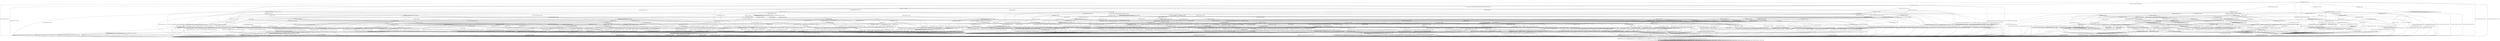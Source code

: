 digraph g {

	s0 [shape="circle" label="s0"];
	s1 [shape="circle" label="s1"];
	s2 [shape="circle" label="s2"];
	s3 [shape="circle" label="s3"];
	s4 [shape="circle" label="s4"];
	s5 [shape="circle" label="s5"];
	s6 [shape="circle" label="s6"];
	s7 [shape="circle" label="s7"];
	s8 [shape="circle" label="s8"];
	s9 [shape="circle" label="s9"];
	s10 [shape="circle" label="s10"];
	s11 [shape="circle" label="s11"];
	s12 [shape="circle" label="s12"];
	s13 [shape="circle" label="s13"];
	s14 [shape="circle" label="s14"];
	s15 [shape="circle" label="s15"];
	s16 [shape="circle" label="s16"];
	s17 [shape="circle" label="s17"];
	s18 [shape="circle" label="s18"];
	s19 [shape="circle" label="s19"];
	s20 [shape="circle" label="s20"];
	s21 [shape="circle" label="s21"];
	s22 [shape="circle" label="s22"];
	s23 [shape="circle" label="s23"];
	s24 [shape="circle" label="s24"];
	s25 [shape="circle" label="s25"];
	s26 [shape="circle" label="s26"];
	s27 [shape="circle" label="s27"];
	s28 [shape="circle" label="s28"];
	s29 [shape="circle" label="s29"];
	s30 [shape="circle" label="s30"];
	s31 [shape="circle" label="s31"];
	s32 [shape="circle" label="s32"];
	s33 [shape="circle" label="s33"];
	s34 [shape="circle" label="s34"];
	s35 [shape="circle" label="s35"];
	s36 [shape="circle" label="s36"];
	s37 [shape="circle" label="s37"];
	s38 [shape="circle" label="s38"];
	s39 [shape="circle" label="s39"];
	s40 [shape="circle" label="s40"];
	s41 [shape="circle" label="s41"];
	s42 [shape="circle" label="s42"];
	s43 [shape="circle" label="s43"];
	s44 [shape="circle" label="s44"];
	s45 [shape="circle" label="s45"];
	s46 [shape="circle" label="s46"];
	s47 [shape="circle" label="s47"];
	s48 [shape="circle" label="s48"];
	s49 [shape="circle" label="s49"];
	s50 [shape="circle" label="s50"];
	s51 [shape="circle" label="s51"];
	s52 [shape="circle" label="s52"];
	s53 [shape="circle" label="s53"];
	s54 [shape="circle" label="s54"];
	s55 [shape="circle" label="s55"];
	s56 [shape="circle" label="s56"];
	s57 [shape="circle" label="s57"];
	s58 [shape="circle" label="s58"];
	s59 [shape="circle" label="s59"];
	s60 [shape="circle" label="s60"];
	s61 [shape="circle" label="s61"];
	s62 [shape="circle" label="s62"];
	s63 [shape="circle" label="s63"];
	s64 [shape="circle" label="s64"];
	s65 [shape="circle" label="s65"];
	s66 [shape="circle" label="s66"];
	s67 [shape="circle" label="s67"];
	s68 [shape="circle" label="s68"];
	s69 [shape="circle" label="s69"];
	s70 [shape="circle" label="s70"];
	s71 [shape="circle" label="s71"];
	s72 [shape="circle" label="s72"];
	s73 [shape="circle" label="s73"];
	s74 [shape="circle" label="s74"];
	s75 [shape="circle" label="s75"];
	s76 [shape="circle" label="s76"];
	s77 [shape="circle" label="s77"];
	s78 [shape="circle" label="s78"];
	s79 [shape="circle" label="s79"];
	s80 [shape="circle" label="s80"];
	s81 [shape="circle" label="s81"];
	s82 [shape="circle" label="s82"];
	s83 [shape="circle" label="s83"];
	s84 [shape="circle" label="s84"];
	s85 [shape="circle" label="s85"];
	s86 [shape="circle" label="s86"];
	s87 [shape="circle" label="s87"];
	s88 [shape="circle" label="s88"];
	s89 [shape="circle" label="s89"];
	s90 [shape="circle" label="s90"];
	s91 [shape="circle" label="s91"];
	s92 [shape="circle" label="s92"];
	s93 [shape="circle" label="s93"];
	s94 [shape="circle" label="s94"];
	s0 -> s1 [label="RSA_CLIENT_HELLO / HELLO_VERIFY_REQUEST"];
	s0 -> s12 [label="RSA_CLIENT_KEY_EXCHANGE / TIMEOUT"];
	s0 -> s11 [label="CHANGE_CIPHER_SPEC / TIMEOUT"];
	s0 -> s21 [label="FINISHED / TIMEOUT"];
	s0 -> s0 [label="APPLICATION / TIMEOUT"];
	s0 -> s29 [label="CERTIFICATE / TIMEOUT"];
	s0 -> s42 [label="EMPTY_CERTIFICATE / TIMEOUT"];
	s0 -> s21 [label="CERTIFICATE_VERIFY / TIMEOUT"];
	s0 -> s3 [label="Alert(WARNING,CLOSE_NOTIFY) / TIMEOUT"];
	s0 -> s3 [label="Alert(FATAL,UNEXPECTED_MESSAGE) / TIMEOUT"];
	s1 -> s2 [label="RSA_CLIENT_HELLO / SERVER_HELLO,CERTIFICATE,CERTIFICATE_REQUEST,SERVER_HELLO_DONE"];
	s1 -> s16 [label="RSA_CLIENT_KEY_EXCHANGE / TIMEOUT"];
	s1 -> s11 [label="CHANGE_CIPHER_SPEC / TIMEOUT"];
	s1 -> s8 [label="FINISHED / TIMEOUT"];
	s1 -> s1 [label="APPLICATION / TIMEOUT"];
	s1 -> s18 [label="CERTIFICATE / TIMEOUT"];
	s1 -> s5 [label="EMPTY_CERTIFICATE / TIMEOUT"];
	s1 -> s8 [label="CERTIFICATE_VERIFY / TIMEOUT"];
	s1 -> s3 [label="Alert(WARNING,CLOSE_NOTIFY) / Alert(WARNING,CLOSE_NOTIFY)"];
	s1 -> s3 [label="Alert(FATAL,UNEXPECTED_MESSAGE) / TIMEOUT"];
	s2 -> s3 [label="RSA_CLIENT_HELLO / Alert(FATAL,UNEXPECTED_MESSAGE)"];
	s2 -> s13 [label="RSA_CLIENT_KEY_EXCHANGE / TIMEOUT"];
	s2 -> s11 [label="CHANGE_CIPHER_SPEC / TIMEOUT"];
	s2 -> s8 [label="FINISHED / TIMEOUT"];
	s2 -> s2 [label="APPLICATION / TIMEOUT"];
	s2 -> s26 [label="CERTIFICATE / TIMEOUT"];
	s2 -> s9 [label="EMPTY_CERTIFICATE / TIMEOUT"];
	s2 -> s8 [label="CERTIFICATE_VERIFY / TIMEOUT"];
	s2 -> s3 [label="Alert(WARNING,CLOSE_NOTIFY) / Alert(WARNING,CLOSE_NOTIFY)"];
	s2 -> s3 [label="Alert(FATAL,UNEXPECTED_MESSAGE) / TIMEOUT"];
	s3 -> s4 [label="RSA_CLIENT_HELLO / TIMEOUT"];
	s3 -> s4 [label="RSA_CLIENT_KEY_EXCHANGE / TIMEOUT"];
	s3 -> s4 [label="CHANGE_CIPHER_SPEC / TIMEOUT"];
	s3 -> s4 [label="FINISHED / TIMEOUT"];
	s3 -> s4 [label="APPLICATION / TIMEOUT"];
	s3 -> s4 [label="CERTIFICATE / TIMEOUT"];
	s3 -> s4 [label="EMPTY_CERTIFICATE / TIMEOUT"];
	s3 -> s4 [label="CERTIFICATE_VERIFY / TIMEOUT"];
	s3 -> s4 [label="Alert(WARNING,CLOSE_NOTIFY) / TIMEOUT"];
	s3 -> s4 [label="Alert(FATAL,UNEXPECTED_MESSAGE) / TIMEOUT"];
	s4 -> s4 [label="RSA_CLIENT_HELLO / SOCKET_CLOSED"];
	s4 -> s4 [label="RSA_CLIENT_KEY_EXCHANGE / SOCKET_CLOSED"];
	s4 -> s4 [label="CHANGE_CIPHER_SPEC / SOCKET_CLOSED"];
	s4 -> s4 [label="FINISHED / SOCKET_CLOSED"];
	s4 -> s4 [label="APPLICATION / SOCKET_CLOSED"];
	s4 -> s4 [label="CERTIFICATE / SOCKET_CLOSED"];
	s4 -> s4 [label="EMPTY_CERTIFICATE / SOCKET_CLOSED"];
	s4 -> s4 [label="CERTIFICATE_VERIFY / SOCKET_CLOSED"];
	s4 -> s4 [label="Alert(WARNING,CLOSE_NOTIFY) / SOCKET_CLOSED"];
	s4 -> s4 [label="Alert(FATAL,UNEXPECTED_MESSAGE) / SOCKET_CLOSED"];
	s5 -> s93 [label="RSA_CLIENT_HELLO / TIMEOUT"];
	s5 -> s57 [label="RSA_CLIENT_KEY_EXCHANGE / TIMEOUT"];
	s5 -> s6 [label="CHANGE_CIPHER_SPEC / TIMEOUT"];
	s5 -> s28 [label="FINISHED / TIMEOUT"];
	s5 -> s5 [label="APPLICATION / TIMEOUT"];
	s5 -> s8 [label="CERTIFICATE / TIMEOUT"];
	s5 -> s8 [label="EMPTY_CERTIFICATE / TIMEOUT"];
	s5 -> s7 [label="CERTIFICATE_VERIFY / TIMEOUT"];
	s5 -> s3 [label="Alert(WARNING,CLOSE_NOTIFY) / Alert(WARNING,CLOSE_NOTIFY)"];
	s5 -> s3 [label="Alert(FATAL,UNEXPECTED_MESSAGE) / TIMEOUT"];
	s6 -> s3 [label="RSA_CLIENT_HELLO / Alert(FATAL,UNEXPECTED_MESSAGE)"];
	s6 -> s3 [label="RSA_CLIENT_KEY_EXCHANGE / Alert(FATAL,UNEXPECTED_MESSAGE)"];
	s6 -> s11 [label="CHANGE_CIPHER_SPEC / TIMEOUT"];
	s6 -> s3 [label="FINISHED / Alert(FATAL,UNEXPECTED_MESSAGE)"];
	s6 -> s6 [label="APPLICATION / TIMEOUT"];
	s6 -> s3 [label="CERTIFICATE / Alert(FATAL,UNEXPECTED_MESSAGE)"];
	s6 -> s3 [label="EMPTY_CERTIFICATE / Alert(FATAL,UNEXPECTED_MESSAGE)"];
	s6 -> s3 [label="CERTIFICATE_VERIFY / Alert(FATAL,UNEXPECTED_MESSAGE)"];
	s6 -> s6 [label="Alert(WARNING,CLOSE_NOTIFY) / TIMEOUT"];
	s6 -> s6 [label="Alert(FATAL,UNEXPECTED_MESSAGE) / TIMEOUT"];
	s7 -> s91 [label="RSA_CLIENT_HELLO / TIMEOUT"];
	s7 -> s71 [label="RSA_CLIENT_KEY_EXCHANGE / TIMEOUT"];
	s7 -> s6 [label="CHANGE_CIPHER_SPEC / TIMEOUT"];
	s7 -> s53 [label="FINISHED / TIMEOUT"];
	s7 -> s7 [label="APPLICATION / TIMEOUT"];
	s7 -> s8 [label="CERTIFICATE / TIMEOUT"];
	s7 -> s8 [label="EMPTY_CERTIFICATE / TIMEOUT"];
	s7 -> s8 [label="CERTIFICATE_VERIFY / TIMEOUT"];
	s7 -> s3 [label="Alert(WARNING,CLOSE_NOTIFY) / Alert(WARNING,CLOSE_NOTIFY)"];
	s7 -> s3 [label="Alert(FATAL,UNEXPECTED_MESSAGE) / TIMEOUT"];
	s8 -> s8 [label="RSA_CLIENT_HELLO / TIMEOUT"];
	s8 -> s8 [label="RSA_CLIENT_KEY_EXCHANGE / TIMEOUT"];
	s8 -> s11 [label="CHANGE_CIPHER_SPEC / TIMEOUT"];
	s8 -> s8 [label="FINISHED / TIMEOUT"];
	s8 -> s8 [label="APPLICATION / TIMEOUT"];
	s8 -> s8 [label="CERTIFICATE / TIMEOUT"];
	s8 -> s8 [label="EMPTY_CERTIFICATE / TIMEOUT"];
	s8 -> s8 [label="CERTIFICATE_VERIFY / TIMEOUT"];
	s8 -> s3 [label="Alert(WARNING,CLOSE_NOTIFY) / Alert(WARNING,CLOSE_NOTIFY)"];
	s8 -> s3 [label="Alert(FATAL,UNEXPECTED_MESSAGE) / TIMEOUT"];
	s9 -> s31 [label="RSA_CLIENT_HELLO / TIMEOUT"];
	s9 -> s19 [label="RSA_CLIENT_KEY_EXCHANGE / TIMEOUT"];
	s9 -> s10 [label="CHANGE_CIPHER_SPEC / TIMEOUT"];
	s9 -> s46 [label="FINISHED / TIMEOUT"];
	s9 -> s9 [label="APPLICATION / TIMEOUT"];
	s9 -> s8 [label="CERTIFICATE / TIMEOUT"];
	s9 -> s8 [label="EMPTY_CERTIFICATE / TIMEOUT"];
	s9 -> s9 [label="CERTIFICATE_VERIFY / TIMEOUT"];
	s9 -> s3 [label="Alert(WARNING,CLOSE_NOTIFY) / Alert(WARNING,CLOSE_NOTIFY)"];
	s9 -> s3 [label="Alert(FATAL,UNEXPECTED_MESSAGE) / TIMEOUT"];
	s10 -> s3 [label="RSA_CLIENT_HELLO / Alert(FATAL,BAD_CERTIFICATE)"];
	s10 -> s3 [label="RSA_CLIENT_KEY_EXCHANGE / Alert(FATAL,BAD_CERTIFICATE)"];
	s10 -> s11 [label="CHANGE_CIPHER_SPEC / TIMEOUT"];
	s10 -> s3 [label="FINISHED / Alert(FATAL,BAD_CERTIFICATE)"];
	s10 -> s10 [label="APPLICATION / TIMEOUT"];
	s10 -> s3 [label="CERTIFICATE / Alert(FATAL,BAD_CERTIFICATE)"];
	s10 -> s3 [label="EMPTY_CERTIFICATE / Alert(FATAL,BAD_CERTIFICATE)"];
	s10 -> s3 [label="CERTIFICATE_VERIFY / Alert(FATAL,BAD_CERTIFICATE)"];
	s10 -> s10 [label="Alert(WARNING,CLOSE_NOTIFY) / TIMEOUT"];
	s10 -> s10 [label="Alert(FATAL,UNEXPECTED_MESSAGE) / TIMEOUT"];
	s11 -> s11 [label="RSA_CLIENT_HELLO / TIMEOUT"];
	s11 -> s11 [label="RSA_CLIENT_KEY_EXCHANGE / TIMEOUT"];
	s11 -> s11 [label="CHANGE_CIPHER_SPEC / TIMEOUT"];
	s11 -> s11 [label="FINISHED / TIMEOUT"];
	s11 -> s11 [label="APPLICATION / TIMEOUT"];
	s11 -> s11 [label="CERTIFICATE / TIMEOUT"];
	s11 -> s11 [label="EMPTY_CERTIFICATE / TIMEOUT"];
	s11 -> s11 [label="CERTIFICATE_VERIFY / TIMEOUT"];
	s11 -> s11 [label="Alert(WARNING,CLOSE_NOTIFY) / TIMEOUT"];
	s11 -> s11 [label="Alert(FATAL,UNEXPECTED_MESSAGE) / TIMEOUT"];
	s12 -> s85 [label="RSA_CLIENT_HELLO / TIMEOUT"];
	s12 -> s21 [label="RSA_CLIENT_KEY_EXCHANGE / TIMEOUT"];
	s12 -> s20 [label="CHANGE_CIPHER_SPEC / TIMEOUT"];
	s12 -> s22 [label="FINISHED / TIMEOUT"];
	s12 -> s12 [label="APPLICATION / TIMEOUT"];
	s12 -> s56 [label="CERTIFICATE / TIMEOUT"];
	s12 -> s56 [label="EMPTY_CERTIFICATE / TIMEOUT"];
	s12 -> s55 [label="CERTIFICATE_VERIFY / TIMEOUT"];
	s12 -> s3 [label="Alert(WARNING,CLOSE_NOTIFY) / TIMEOUT"];
	s12 -> s3 [label="Alert(FATAL,UNEXPECTED_MESSAGE) / TIMEOUT"];
	s13 -> s38 [label="RSA_CLIENT_HELLO / TIMEOUT"];
	s13 -> s8 [label="RSA_CLIENT_KEY_EXCHANGE / TIMEOUT"];
	s13 -> s23 [label="CHANGE_CIPHER_SPEC / TIMEOUT"];
	s13 -> s33 [label="FINISHED / TIMEOUT"];
	s13 -> s13 [label="APPLICATION / TIMEOUT"];
	s13 -> s77 [label="CERTIFICATE / TIMEOUT"];
	s13 -> s19 [label="EMPTY_CERTIFICATE / TIMEOUT"];
	s13 -> s14 [label="CERTIFICATE_VERIFY / TIMEOUT"];
	s13 -> s3 [label="Alert(WARNING,CLOSE_NOTIFY) / Alert(WARNING,CLOSE_NOTIFY)"];
	s13 -> s3 [label="Alert(FATAL,UNEXPECTED_MESSAGE) / TIMEOUT"];
	s14 -> s14 [label="RSA_CLIENT_HELLO / TIMEOUT"];
	s14 -> s8 [label="RSA_CLIENT_KEY_EXCHANGE / TIMEOUT"];
	s14 -> s15 [label="CHANGE_CIPHER_SPEC / TIMEOUT"];
	s14 -> s39 [label="FINISHED / TIMEOUT"];
	s14 -> s14 [label="APPLICATION / TIMEOUT"];
	s14 -> s37 [label="CERTIFICATE / TIMEOUT"];
	s14 -> s37 [label="EMPTY_CERTIFICATE / TIMEOUT"];
	s14 -> s8 [label="CERTIFICATE_VERIFY / TIMEOUT"];
	s14 -> s3 [label="Alert(WARNING,CLOSE_NOTIFY) / Alert(WARNING,CLOSE_NOTIFY)"];
	s14 -> s3 [label="Alert(FATAL,UNEXPECTED_MESSAGE) / TIMEOUT"];
	s15 -> s3 [label="RSA_CLIENT_HELLO / Alert(FATAL,HANDSHAKE_FAILURE)"];
	s15 -> s3 [label="RSA_CLIENT_KEY_EXCHANGE / Alert(FATAL,HANDSHAKE_FAILURE)"];
	s15 -> s11 [label="CHANGE_CIPHER_SPEC / TIMEOUT"];
	s15 -> s3 [label="FINISHED / Alert(FATAL,HANDSHAKE_FAILURE)"];
	s15 -> s15 [label="APPLICATION / TIMEOUT"];
	s15 -> s3 [label="CERTIFICATE / Alert(FATAL,HANDSHAKE_FAILURE)"];
	s15 -> s3 [label="EMPTY_CERTIFICATE / Alert(FATAL,HANDSHAKE_FAILURE)"];
	s15 -> s3 [label="CERTIFICATE_VERIFY / Alert(FATAL,HANDSHAKE_FAILURE)"];
	s15 -> s15 [label="Alert(WARNING,CLOSE_NOTIFY) / TIMEOUT"];
	s15 -> s15 [label="Alert(FATAL,UNEXPECTED_MESSAGE) / TIMEOUT"];
	s16 -> s38 [label="RSA_CLIENT_HELLO / TIMEOUT"];
	s16 -> s8 [label="RSA_CLIENT_KEY_EXCHANGE / TIMEOUT"];
	s16 -> s6 [label="CHANGE_CIPHER_SPEC / TIMEOUT"];
	s16 -> s33 [label="FINISHED / TIMEOUT"];
	s16 -> s16 [label="APPLICATION / TIMEOUT"];
	s16 -> s57 [label="CERTIFICATE / TIMEOUT"];
	s16 -> s57 [label="EMPTY_CERTIFICATE / TIMEOUT"];
	s16 -> s17 [label="CERTIFICATE_VERIFY / TIMEOUT"];
	s16 -> s3 [label="Alert(WARNING,CLOSE_NOTIFY) / Alert(WARNING,CLOSE_NOTIFY)"];
	s16 -> s3 [label="Alert(FATAL,UNEXPECTED_MESSAGE) / TIMEOUT"];
	s17 -> s51 [label="RSA_CLIENT_HELLO / TIMEOUT"];
	s17 -> s8 [label="RSA_CLIENT_KEY_EXCHANGE / TIMEOUT"];
	s17 -> s6 [label="CHANGE_CIPHER_SPEC / TIMEOUT"];
	s17 -> s40 [label="FINISHED / TIMEOUT"];
	s17 -> s17 [label="APPLICATION / TIMEOUT"];
	s17 -> s71 [label="CERTIFICATE / TIMEOUT"];
	s17 -> s71 [label="EMPTY_CERTIFICATE / TIMEOUT"];
	s17 -> s8 [label="CERTIFICATE_VERIFY / TIMEOUT"];
	s17 -> s3 [label="Alert(WARNING,CLOSE_NOTIFY) / Alert(WARNING,CLOSE_NOTIFY)"];
	s17 -> s3 [label="Alert(FATAL,UNEXPECTED_MESSAGE) / TIMEOUT"];
	s18 -> s18 [label="RSA_CLIENT_HELLO / TIMEOUT"];
	s18 -> s30 [label="RSA_CLIENT_KEY_EXCHANGE / TIMEOUT"];
	s18 -> s11 [label="CHANGE_CIPHER_SPEC / TIMEOUT"];
	s18 -> s18 [label="FINISHED / TIMEOUT"];
	s18 -> s18 [label="APPLICATION / TIMEOUT"];
	s18 -> s8 [label="CERTIFICATE / TIMEOUT"];
	s18 -> s8 [label="EMPTY_CERTIFICATE / TIMEOUT"];
	s18 -> s7 [label="CERTIFICATE_VERIFY / TIMEOUT"];
	s18 -> s3 [label="Alert(WARNING,CLOSE_NOTIFY) / Alert(WARNING,CLOSE_NOTIFY)"];
	s18 -> s3 [label="Alert(FATAL,UNEXPECTED_MESSAGE) / TIMEOUT"];
	s19 -> s19 [label="RSA_CLIENT_HELLO / TIMEOUT"];
	s19 -> s8 [label="RSA_CLIENT_KEY_EXCHANGE / TIMEOUT"];
	s19 -> s10 [label="CHANGE_CIPHER_SPEC / TIMEOUT"];
	s19 -> s52 [label="FINISHED / TIMEOUT"];
	s19 -> s19 [label="APPLICATION / TIMEOUT"];
	s19 -> s8 [label="CERTIFICATE / TIMEOUT"];
	s19 -> s8 [label="EMPTY_CERTIFICATE / TIMEOUT"];
	s19 -> s62 [label="CERTIFICATE_VERIFY / TIMEOUT"];
	s19 -> s3 [label="Alert(WARNING,CLOSE_NOTIFY) / Alert(WARNING,CLOSE_NOTIFY)"];
	s19 -> s3 [label="Alert(FATAL,UNEXPECTED_MESSAGE) / TIMEOUT"];
	s20 -> s3 [label="RSA_CLIENT_HELLO / TIMEOUT"];
	s20 -> s3 [label="RSA_CLIENT_KEY_EXCHANGE / TIMEOUT"];
	s20 -> s11 [label="CHANGE_CIPHER_SPEC / TIMEOUT"];
	s20 -> s3 [label="FINISHED / TIMEOUT"];
	s20 -> s20 [label="APPLICATION / TIMEOUT"];
	s20 -> s3 [label="CERTIFICATE / TIMEOUT"];
	s20 -> s3 [label="EMPTY_CERTIFICATE / TIMEOUT"];
	s20 -> s3 [label="CERTIFICATE_VERIFY / TIMEOUT"];
	s20 -> s20 [label="Alert(WARNING,CLOSE_NOTIFY) / TIMEOUT"];
	s20 -> s20 [label="Alert(FATAL,UNEXPECTED_MESSAGE) / TIMEOUT"];
	s21 -> s21 [label="RSA_CLIENT_HELLO / TIMEOUT"];
	s21 -> s21 [label="RSA_CLIENT_KEY_EXCHANGE / TIMEOUT"];
	s21 -> s11 [label="CHANGE_CIPHER_SPEC / TIMEOUT"];
	s21 -> s21 [label="FINISHED / TIMEOUT"];
	s21 -> s21 [label="APPLICATION / TIMEOUT"];
	s21 -> s21 [label="CERTIFICATE / TIMEOUT"];
	s21 -> s21 [label="EMPTY_CERTIFICATE / TIMEOUT"];
	s21 -> s21 [label="CERTIFICATE_VERIFY / TIMEOUT"];
	s21 -> s3 [label="Alert(WARNING,CLOSE_NOTIFY) / TIMEOUT"];
	s21 -> s3 [label="Alert(FATAL,UNEXPECTED_MESSAGE) / TIMEOUT"];
	s22 -> s22 [label="RSA_CLIENT_HELLO / TIMEOUT"];
	s22 -> s21 [label="RSA_CLIENT_KEY_EXCHANGE / TIMEOUT"];
	s22 -> s20 [label="CHANGE_CIPHER_SPEC / TIMEOUT"];
	s22 -> s21 [label="FINISHED / TIMEOUT"];
	s22 -> s22 [label="APPLICATION / TIMEOUT"];
	s22 -> s47 [label="CERTIFICATE / TIMEOUT"];
	s22 -> s47 [label="EMPTY_CERTIFICATE / TIMEOUT"];
	s22 -> s84 [label="CERTIFICATE_VERIFY / TIMEOUT"];
	s22 -> s3 [label="Alert(WARNING,CLOSE_NOTIFY) / TIMEOUT"];
	s22 -> s3 [label="Alert(FATAL,UNEXPECTED_MESSAGE) / TIMEOUT"];
	s23 -> s25 [label="RSA_CLIENT_HELLO / TIMEOUT"];
	s23 -> s8 [label="RSA_CLIENT_KEY_EXCHANGE / TIMEOUT"];
	s23 -> s11 [label="CHANGE_CIPHER_SPEC / TIMEOUT"];
	s23 -> s24 [label="FINISHED / CHANGE_CIPHER_SPEC,FINISHED,CHANGE_CIPHER_SPEC,FINISHED"];
	s23 -> s23 [label="APPLICATION / TIMEOUT"];
	s23 -> s34 [label="CERTIFICATE / TIMEOUT"];
	s23 -> s19 [label="EMPTY_CERTIFICATE / TIMEOUT"];
	s23 -> s14 [label="CERTIFICATE_VERIFY / TIMEOUT"];
	s23 -> s23 [label="Alert(WARNING,CLOSE_NOTIFY) / TIMEOUT"];
	s23 -> s23 [label="Alert(FATAL,UNEXPECTED_MESSAGE) / TIMEOUT"];
	s24 -> s24 [label="RSA_CLIENT_HELLO / TIMEOUT"];
	s24 -> s24 [label="RSA_CLIENT_KEY_EXCHANGE / TIMEOUT"];
	s24 -> s11 [label="CHANGE_CIPHER_SPEC / TIMEOUT"];
	s24 -> s24 [label="FINISHED / TIMEOUT"];
	s24 -> s3 [label="APPLICATION / APPLICATION"];
	s24 -> s24 [label="CERTIFICATE / TIMEOUT"];
	s24 -> s24 [label="EMPTY_CERTIFICATE / TIMEOUT"];
	s24 -> s24 [label="CERTIFICATE_VERIFY / TIMEOUT"];
	s24 -> s3 [label="Alert(WARNING,CLOSE_NOTIFY) / TIMEOUT"];
	s24 -> s3 [label="Alert(FATAL,UNEXPECTED_MESSAGE) / TIMEOUT"];
	s25 -> s8 [label="RSA_CLIENT_HELLO / TIMEOUT"];
	s25 -> s8 [label="RSA_CLIENT_KEY_EXCHANGE / TIMEOUT"];
	s25 -> s6 [label="CHANGE_CIPHER_SPEC / TIMEOUT"];
	s25 -> s25 [label="FINISHED / TIMEOUT"];
	s25 -> s8 [label="APPLICATION / TIMEOUT"];
	s25 -> s48 [label="CERTIFICATE / TIMEOUT"];
	s25 -> s48 [label="EMPTY_CERTIFICATE / TIMEOUT"];
	s25 -> s67 [label="CERTIFICATE_VERIFY / TIMEOUT"];
	s25 -> s3 [label="Alert(WARNING,CLOSE_NOTIFY) / Alert(WARNING,CLOSE_NOTIFY)"];
	s25 -> s3 [label="Alert(FATAL,UNEXPECTED_MESSAGE) / TIMEOUT"];
	s26 -> s18 [label="RSA_CLIENT_HELLO / TIMEOUT"];
	s26 -> s27 [label="RSA_CLIENT_KEY_EXCHANGE / TIMEOUT"];
	s26 -> s11 [label="CHANGE_CIPHER_SPEC / TIMEOUT"];
	s26 -> s18 [label="FINISHED / TIMEOUT"];
	s26 -> s26 [label="APPLICATION / TIMEOUT"];
	s26 -> s8 [label="CERTIFICATE / TIMEOUT"];
	s26 -> s8 [label="EMPTY_CERTIFICATE / TIMEOUT"];
	s26 -> s83 [label="CERTIFICATE_VERIFY / TIMEOUT"];
	s26 -> s3 [label="Alert(WARNING,CLOSE_NOTIFY) / Alert(WARNING,CLOSE_NOTIFY)"];
	s26 -> s3 [label="Alert(FATAL,UNEXPECTED_MESSAGE) / TIMEOUT"];
	s27 -> s90 [label="RSA_CLIENT_HELLO / TIMEOUT"];
	s27 -> s8 [label="RSA_CLIENT_KEY_EXCHANGE / TIMEOUT"];
	s27 -> s11 [label="CHANGE_CIPHER_SPEC / TIMEOUT"];
	s27 -> s30 [label="FINISHED / TIMEOUT"];
	s27 -> s27 [label="APPLICATION / TIMEOUT"];
	s27 -> s8 [label="CERTIFICATE / TIMEOUT"];
	s27 -> s8 [label="EMPTY_CERTIFICATE / TIMEOUT"];
	s27 -> s75 [label="CERTIFICATE_VERIFY / TIMEOUT"];
	s27 -> s3 [label="Alert(WARNING,CLOSE_NOTIFY) / Alert(WARNING,CLOSE_NOTIFY)"];
	s27 -> s3 [label="Alert(FATAL,UNEXPECTED_MESSAGE) / TIMEOUT"];
	s28 -> s73 [label="RSA_CLIENT_HELLO / TIMEOUT"];
	s28 -> s65 [label="RSA_CLIENT_KEY_EXCHANGE / TIMEOUT"];
	s28 -> s6 [label="CHANGE_CIPHER_SPEC / TIMEOUT"];
	s28 -> s8 [label="FINISHED / TIMEOUT"];
	s28 -> s28 [label="APPLICATION / TIMEOUT"];
	s28 -> s8 [label="CERTIFICATE / TIMEOUT"];
	s28 -> s8 [label="EMPTY_CERTIFICATE / TIMEOUT"];
	s28 -> s53 [label="CERTIFICATE_VERIFY / TIMEOUT"];
	s28 -> s3 [label="Alert(WARNING,CLOSE_NOTIFY) / Alert(WARNING,CLOSE_NOTIFY)"];
	s28 -> s3 [label="Alert(FATAL,UNEXPECTED_MESSAGE) / TIMEOUT"];
	s29 -> s29 [label="RSA_CLIENT_HELLO / TIMEOUT"];
	s29 -> s29 [label="RSA_CLIENT_KEY_EXCHANGE / TIMEOUT"];
	s29 -> s11 [label="CHANGE_CIPHER_SPEC / TIMEOUT"];
	s29 -> s29 [label="FINISHED / TIMEOUT"];
	s29 -> s29 [label="APPLICATION / TIMEOUT"];
	s29 -> s21 [label="CERTIFICATE / TIMEOUT"];
	s29 -> s21 [label="EMPTY_CERTIFICATE / TIMEOUT"];
	s29 -> s32 [label="CERTIFICATE_VERIFY / TIMEOUT"];
	s29 -> s3 [label="Alert(WARNING,CLOSE_NOTIFY) / TIMEOUT"];
	s29 -> s3 [label="Alert(FATAL,UNEXPECTED_MESSAGE) / TIMEOUT"];
	s30 -> s90 [label="RSA_CLIENT_HELLO / TIMEOUT"];
	s30 -> s8 [label="RSA_CLIENT_KEY_EXCHANGE / TIMEOUT"];
	s30 -> s11 [label="CHANGE_CIPHER_SPEC / TIMEOUT"];
	s30 -> s30 [label="FINISHED / TIMEOUT"];
	s30 -> s30 [label="APPLICATION / TIMEOUT"];
	s30 -> s8 [label="CERTIFICATE / TIMEOUT"];
	s30 -> s8 [label="EMPTY_CERTIFICATE / TIMEOUT"];
	s30 -> s71 [label="CERTIFICATE_VERIFY / TIMEOUT"];
	s30 -> s3 [label="Alert(WARNING,CLOSE_NOTIFY) / Alert(WARNING,CLOSE_NOTIFY)"];
	s30 -> s3 [label="Alert(FATAL,UNEXPECTED_MESSAGE) / TIMEOUT"];
	s31 -> s8 [label="RSA_CLIENT_HELLO / TIMEOUT"];
	s31 -> s19 [label="RSA_CLIENT_KEY_EXCHANGE / TIMEOUT"];
	s31 -> s10 [label="CHANGE_CIPHER_SPEC / TIMEOUT"];
	s31 -> s44 [label="FINISHED / TIMEOUT"];
	s31 -> s31 [label="APPLICATION / TIMEOUT"];
	s31 -> s8 [label="CERTIFICATE / TIMEOUT"];
	s31 -> s8 [label="EMPTY_CERTIFICATE / TIMEOUT"];
	s31 -> s31 [label="CERTIFICATE_VERIFY / TIMEOUT"];
	s31 -> s3 [label="Alert(WARNING,CLOSE_NOTIFY) / Alert(WARNING,CLOSE_NOTIFY)"];
	s31 -> s3 [label="Alert(FATAL,UNEXPECTED_MESSAGE) / TIMEOUT"];
	s32 -> s88 [label="RSA_CLIENT_HELLO / TIMEOUT"];
	s32 -> s45 [label="RSA_CLIENT_KEY_EXCHANGE / TIMEOUT"];
	s32 -> s20 [label="CHANGE_CIPHER_SPEC / TIMEOUT"];
	s32 -> s59 [label="FINISHED / TIMEOUT"];
	s32 -> s32 [label="APPLICATION / TIMEOUT"];
	s32 -> s21 [label="CERTIFICATE / TIMEOUT"];
	s32 -> s21 [label="EMPTY_CERTIFICATE / TIMEOUT"];
	s32 -> s21 [label="CERTIFICATE_VERIFY / TIMEOUT"];
	s32 -> s3 [label="Alert(WARNING,CLOSE_NOTIFY) / TIMEOUT"];
	s32 -> s3 [label="Alert(FATAL,UNEXPECTED_MESSAGE) / TIMEOUT"];
	s33 -> s38 [label="RSA_CLIENT_HELLO / TIMEOUT"];
	s33 -> s8 [label="RSA_CLIENT_KEY_EXCHANGE / TIMEOUT"];
	s33 -> s6 [label="CHANGE_CIPHER_SPEC / TIMEOUT"];
	s33 -> s8 [label="FINISHED / TIMEOUT"];
	s33 -> s33 [label="APPLICATION / TIMEOUT"];
	s33 -> s65 [label="CERTIFICATE / TIMEOUT"];
	s33 -> s65 [label="EMPTY_CERTIFICATE / TIMEOUT"];
	s33 -> s40 [label="CERTIFICATE_VERIFY / TIMEOUT"];
	s33 -> s3 [label="Alert(WARNING,CLOSE_NOTIFY) / Alert(WARNING,CLOSE_NOTIFY)"];
	s33 -> s3 [label="Alert(FATAL,UNEXPECTED_MESSAGE) / TIMEOUT"];
	s34 -> s48 [label="RSA_CLIENT_HELLO / TIMEOUT"];
	s34 -> s8 [label="RSA_CLIENT_KEY_EXCHANGE / TIMEOUT"];
	s34 -> s6 [label="CHANGE_CIPHER_SPEC / TIMEOUT"];
	s34 -> s35 [label="FINISHED / TIMEOUT"];
	s34 -> s8 [label="APPLICATION / TIMEOUT"];
	s34 -> s8 [label="CERTIFICATE / TIMEOUT"];
	s34 -> s8 [label="EMPTY_CERTIFICATE / TIMEOUT"];
	s34 -> s41 [label="CERTIFICATE_VERIFY / TIMEOUT"];
	s34 -> s3 [label="Alert(WARNING,CLOSE_NOTIFY) / Alert(WARNING,CLOSE_NOTIFY)"];
	s34 -> s3 [label="Alert(FATAL,UNEXPECTED_MESSAGE) / TIMEOUT"];
	s35 -> s76 [label="RSA_CLIENT_HELLO / TIMEOUT"];
	s35 -> s8 [label="RSA_CLIENT_KEY_EXCHANGE / TIMEOUT"];
	s35 -> s36 [label="CHANGE_CIPHER_SPEC / TIMEOUT"];
	s35 -> s8 [label="FINISHED / TIMEOUT"];
	s35 -> s8 [label="APPLICATION / TIMEOUT"];
	s35 -> s8 [label="CERTIFICATE / TIMEOUT"];
	s35 -> s8 [label="EMPTY_CERTIFICATE / TIMEOUT"];
	s35 -> s35 [label="CERTIFICATE_VERIFY / TIMEOUT"];
	s35 -> s3 [label="Alert(WARNING,CLOSE_NOTIFY) / Alert(WARNING,CLOSE_NOTIFY)"];
	s35 -> s3 [label="Alert(FATAL,UNEXPECTED_MESSAGE) / TIMEOUT"];
	s36 -> s11 [label="RSA_CLIENT_HELLO / CHANGE_CIPHER_SPEC,FINISHED,CHANGE_CIPHER_SPEC,FINISHED"];
	s36 -> s11 [label="RSA_CLIENT_KEY_EXCHANGE / CHANGE_CIPHER_SPEC,UNKNOWN_MESSAGE,CHANGE_CIPHER_SPEC,UNKNOWN_MESSAGE"];
	s36 -> s11 [label="CHANGE_CIPHER_SPEC / TIMEOUT"];
	s36 -> s11 [label="FINISHED / CHANGE_CIPHER_SPEC,FINISHED,CHANGE_CIPHER_SPEC,FINISHED"];
	s36 -> s36 [label="APPLICATION / TIMEOUT"];
	s36 -> s11 [label="CERTIFICATE / CHANGE_CIPHER_SPEC,FINISHED,CHANGE_CIPHER_SPEC,FINISHED"];
	s36 -> s11 [label="EMPTY_CERTIFICATE / CHANGE_CIPHER_SPEC,FINISHED,CHANGE_CIPHER_SPEC,FINISHED"];
	s36 -> s11 [label="CERTIFICATE_VERIFY / CHANGE_CIPHER_SPEC,FINISHED,CHANGE_CIPHER_SPEC,FINISHED"];
	s36 -> s36 [label="Alert(WARNING,CLOSE_NOTIFY) / TIMEOUT"];
	s36 -> s36 [label="Alert(FATAL,UNEXPECTED_MESSAGE) / TIMEOUT"];
	s37 -> s92 [label="RSA_CLIENT_HELLO / TIMEOUT"];
	s37 -> s8 [label="RSA_CLIENT_KEY_EXCHANGE / TIMEOUT"];
	s37 -> s15 [label="CHANGE_CIPHER_SPEC / TIMEOUT"];
	s37 -> s60 [label="FINISHED / TIMEOUT"];
	s37 -> s37 [label="APPLICATION / TIMEOUT"];
	s37 -> s8 [label="CERTIFICATE / TIMEOUT"];
	s37 -> s8 [label="EMPTY_CERTIFICATE / TIMEOUT"];
	s37 -> s8 [label="CERTIFICATE_VERIFY / TIMEOUT"];
	s37 -> s3 [label="Alert(WARNING,CLOSE_NOTIFY) / Alert(WARNING,CLOSE_NOTIFY)"];
	s37 -> s3 [label="Alert(FATAL,UNEXPECTED_MESSAGE) / TIMEOUT"];
	s38 -> s8 [label="RSA_CLIENT_HELLO / TIMEOUT"];
	s38 -> s8 [label="RSA_CLIENT_KEY_EXCHANGE / TIMEOUT"];
	s38 -> s6 [label="CHANGE_CIPHER_SPEC / TIMEOUT"];
	s38 -> s38 [label="FINISHED / TIMEOUT"];
	s38 -> s38 [label="APPLICATION / TIMEOUT"];
	s38 -> s86 [label="CERTIFICATE / TIMEOUT"];
	s38 -> s86 [label="EMPTY_CERTIFICATE / TIMEOUT"];
	s38 -> s51 [label="CERTIFICATE_VERIFY / TIMEOUT"];
	s38 -> s3 [label="Alert(WARNING,CLOSE_NOTIFY) / Alert(WARNING,CLOSE_NOTIFY)"];
	s38 -> s3 [label="Alert(FATAL,UNEXPECTED_MESSAGE) / TIMEOUT"];
	s39 -> s39 [label="RSA_CLIENT_HELLO / TIMEOUT"];
	s39 -> s8 [label="RSA_CLIENT_KEY_EXCHANGE / TIMEOUT"];
	s39 -> s15 [label="CHANGE_CIPHER_SPEC / TIMEOUT"];
	s39 -> s8 [label="FINISHED / TIMEOUT"];
	s39 -> s39 [label="APPLICATION / TIMEOUT"];
	s39 -> s60 [label="CERTIFICATE / TIMEOUT"];
	s39 -> s60 [label="EMPTY_CERTIFICATE / TIMEOUT"];
	s39 -> s8 [label="CERTIFICATE_VERIFY / TIMEOUT"];
	s39 -> s3 [label="Alert(WARNING,CLOSE_NOTIFY) / Alert(WARNING,CLOSE_NOTIFY)"];
	s39 -> s3 [label="Alert(FATAL,UNEXPECTED_MESSAGE) / TIMEOUT"];
	s40 -> s54 [label="RSA_CLIENT_HELLO / TIMEOUT"];
	s40 -> s8 [label="RSA_CLIENT_KEY_EXCHANGE / TIMEOUT"];
	s40 -> s6 [label="CHANGE_CIPHER_SPEC / TIMEOUT"];
	s40 -> s8 [label="FINISHED / TIMEOUT"];
	s40 -> s40 [label="APPLICATION / TIMEOUT"];
	s40 -> s61 [label="CERTIFICATE / TIMEOUT"];
	s40 -> s61 [label="EMPTY_CERTIFICATE / TIMEOUT"];
	s40 -> s8 [label="CERTIFICATE_VERIFY / TIMEOUT"];
	s40 -> s3 [label="Alert(WARNING,CLOSE_NOTIFY) / Alert(WARNING,CLOSE_NOTIFY)"];
	s40 -> s3 [label="Alert(FATAL,UNEXPECTED_MESSAGE) / TIMEOUT"];
	s41 -> s49 [label="RSA_CLIENT_HELLO / TIMEOUT"];
	s41 -> s8 [label="RSA_CLIENT_KEY_EXCHANGE / TIMEOUT"];
	s41 -> s6 [label="CHANGE_CIPHER_SPEC / TIMEOUT"];
	s41 -> s35 [label="FINISHED / TIMEOUT"];
	s41 -> s8 [label="APPLICATION / TIMEOUT"];
	s41 -> s8 [label="CERTIFICATE / TIMEOUT"];
	s41 -> s8 [label="EMPTY_CERTIFICATE / TIMEOUT"];
	s41 -> s8 [label="CERTIFICATE_VERIFY / TIMEOUT"];
	s41 -> s3 [label="Alert(WARNING,CLOSE_NOTIFY) / Alert(WARNING,CLOSE_NOTIFY)"];
	s41 -> s3 [label="Alert(FATAL,UNEXPECTED_MESSAGE) / TIMEOUT"];
	s42 -> s42 [label="RSA_CLIENT_HELLO / TIMEOUT"];
	s42 -> s56 [label="RSA_CLIENT_KEY_EXCHANGE / TIMEOUT"];
	s42 -> s20 [label="CHANGE_CIPHER_SPEC / TIMEOUT"];
	s42 -> s43 [label="FINISHED / TIMEOUT"];
	s42 -> s42 [label="APPLICATION / TIMEOUT"];
	s42 -> s21 [label="CERTIFICATE / TIMEOUT"];
	s42 -> s21 [label="EMPTY_CERTIFICATE / TIMEOUT"];
	s42 -> s32 [label="CERTIFICATE_VERIFY / TIMEOUT"];
	s42 -> s3 [label="Alert(WARNING,CLOSE_NOTIFY) / TIMEOUT"];
	s42 -> s3 [label="Alert(FATAL,UNEXPECTED_MESSAGE) / TIMEOUT"];
	s43 -> s43 [label="RSA_CLIENT_HELLO / TIMEOUT"];
	s43 -> s47 [label="RSA_CLIENT_KEY_EXCHANGE / TIMEOUT"];
	s43 -> s20 [label="CHANGE_CIPHER_SPEC / TIMEOUT"];
	s43 -> s21 [label="FINISHED / TIMEOUT"];
	s43 -> s43 [label="APPLICATION / TIMEOUT"];
	s43 -> s21 [label="CERTIFICATE / TIMEOUT"];
	s43 -> s21 [label="EMPTY_CERTIFICATE / TIMEOUT"];
	s43 -> s59 [label="CERTIFICATE_VERIFY / TIMEOUT"];
	s43 -> s3 [label="Alert(WARNING,CLOSE_NOTIFY) / TIMEOUT"];
	s43 -> s3 [label="Alert(FATAL,UNEXPECTED_MESSAGE) / TIMEOUT"];
	s44 -> s8 [label="RSA_CLIENT_HELLO / TIMEOUT"];
	s44 -> s69 [label="RSA_CLIENT_KEY_EXCHANGE / TIMEOUT"];
	s44 -> s10 [label="CHANGE_CIPHER_SPEC / TIMEOUT"];
	s44 -> s8 [label="FINISHED / TIMEOUT"];
	s44 -> s44 [label="APPLICATION / TIMEOUT"];
	s44 -> s8 [label="CERTIFICATE / TIMEOUT"];
	s44 -> s8 [label="EMPTY_CERTIFICATE / TIMEOUT"];
	s44 -> s58 [label="CERTIFICATE_VERIFY / TIMEOUT"];
	s44 -> s3 [label="Alert(WARNING,CLOSE_NOTIFY) / Alert(WARNING,CLOSE_NOTIFY)"];
	s44 -> s3 [label="Alert(FATAL,UNEXPECTED_MESSAGE) / TIMEOUT"];
	s45 -> s45 [label="RSA_CLIENT_HELLO / TIMEOUT"];
	s45 -> s21 [label="RSA_CLIENT_KEY_EXCHANGE / TIMEOUT"];
	s45 -> s20 [label="CHANGE_CIPHER_SPEC / TIMEOUT"];
	s45 -> s66 [label="FINISHED / TIMEOUT"];
	s45 -> s45 [label="APPLICATION / TIMEOUT"];
	s45 -> s21 [label="CERTIFICATE / TIMEOUT"];
	s45 -> s21 [label="EMPTY_CERTIFICATE / TIMEOUT"];
	s45 -> s21 [label="CERTIFICATE_VERIFY / TIMEOUT"];
	s45 -> s3 [label="Alert(WARNING,CLOSE_NOTIFY) / TIMEOUT"];
	s45 -> s3 [label="Alert(FATAL,UNEXPECTED_MESSAGE) / TIMEOUT"];
	s46 -> s44 [label="RSA_CLIENT_HELLO / TIMEOUT"];
	s46 -> s52 [label="RSA_CLIENT_KEY_EXCHANGE / TIMEOUT"];
	s46 -> s10 [label="CHANGE_CIPHER_SPEC / TIMEOUT"];
	s46 -> s8 [label="FINISHED / TIMEOUT"];
	s46 -> s46 [label="APPLICATION / TIMEOUT"];
	s46 -> s8 [label="CERTIFICATE / TIMEOUT"];
	s46 -> s8 [label="EMPTY_CERTIFICATE / TIMEOUT"];
	s46 -> s89 [label="CERTIFICATE_VERIFY / TIMEOUT"];
	s46 -> s3 [label="Alert(WARNING,CLOSE_NOTIFY) / Alert(WARNING,CLOSE_NOTIFY)"];
	s46 -> s3 [label="Alert(FATAL,UNEXPECTED_MESSAGE) / TIMEOUT"];
	s47 -> s47 [label="RSA_CLIENT_HELLO / TIMEOUT"];
	s47 -> s21 [label="RSA_CLIENT_KEY_EXCHANGE / TIMEOUT"];
	s47 -> s20 [label="CHANGE_CIPHER_SPEC / TIMEOUT"];
	s47 -> s21 [label="FINISHED / TIMEOUT"];
	s47 -> s47 [label="APPLICATION / TIMEOUT"];
	s47 -> s21 [label="CERTIFICATE / TIMEOUT"];
	s47 -> s21 [label="EMPTY_CERTIFICATE / TIMEOUT"];
	s47 -> s66 [label="CERTIFICATE_VERIFY / TIMEOUT"];
	s47 -> s3 [label="Alert(WARNING,CLOSE_NOTIFY) / TIMEOUT"];
	s47 -> s3 [label="Alert(FATAL,UNEXPECTED_MESSAGE) / TIMEOUT"];
	s48 -> s8 [label="RSA_CLIENT_HELLO / TIMEOUT"];
	s48 -> s8 [label="RSA_CLIENT_KEY_EXCHANGE / TIMEOUT"];
	s48 -> s6 [label="CHANGE_CIPHER_SPEC / TIMEOUT"];
	s48 -> s48 [label="FINISHED / TIMEOUT"];
	s48 -> s8 [label="APPLICATION / TIMEOUT"];
	s48 -> s8 [label="CERTIFICATE / TIMEOUT"];
	s48 -> s8 [label="EMPTY_CERTIFICATE / TIMEOUT"];
	s48 -> s49 [label="CERTIFICATE_VERIFY / TIMEOUT"];
	s48 -> s3 [label="Alert(WARNING,CLOSE_NOTIFY) / Alert(WARNING,CLOSE_NOTIFY)"];
	s48 -> s3 [label="Alert(FATAL,UNEXPECTED_MESSAGE) / TIMEOUT"];
	s49 -> s8 [label="RSA_CLIENT_HELLO / TIMEOUT"];
	s49 -> s8 [label="RSA_CLIENT_KEY_EXCHANGE / TIMEOUT"];
	s49 -> s6 [label="CHANGE_CIPHER_SPEC / TIMEOUT"];
	s49 -> s50 [label="FINISHED / TIMEOUT"];
	s49 -> s8 [label="APPLICATION / TIMEOUT"];
	s49 -> s8 [label="CERTIFICATE / TIMEOUT"];
	s49 -> s8 [label="EMPTY_CERTIFICATE / TIMEOUT"];
	s49 -> s8 [label="CERTIFICATE_VERIFY / TIMEOUT"];
	s49 -> s3 [label="Alert(WARNING,CLOSE_NOTIFY) / Alert(WARNING,CLOSE_NOTIFY)"];
	s49 -> s3 [label="Alert(FATAL,UNEXPECTED_MESSAGE) / TIMEOUT"];
	s50 -> s8 [label="RSA_CLIENT_HELLO / TIMEOUT"];
	s50 -> s8 [label="RSA_CLIENT_KEY_EXCHANGE / TIMEOUT"];
	s50 -> s6 [label="CHANGE_CIPHER_SPEC / TIMEOUT"];
	s50 -> s8 [label="FINISHED / TIMEOUT"];
	s50 -> s8 [label="APPLICATION / TIMEOUT"];
	s50 -> s8 [label="CERTIFICATE / TIMEOUT"];
	s50 -> s8 [label="EMPTY_CERTIFICATE / TIMEOUT"];
	s50 -> s8 [label="CERTIFICATE_VERIFY / TIMEOUT"];
	s50 -> s3 [label="Alert(WARNING,CLOSE_NOTIFY) / Alert(WARNING,CLOSE_NOTIFY)"];
	s50 -> s3 [label="Alert(FATAL,UNEXPECTED_MESSAGE) / TIMEOUT"];
	s51 -> s8 [label="RSA_CLIENT_HELLO / TIMEOUT"];
	s51 -> s8 [label="RSA_CLIENT_KEY_EXCHANGE / TIMEOUT"];
	s51 -> s6 [label="CHANGE_CIPHER_SPEC / TIMEOUT"];
	s51 -> s54 [label="FINISHED / TIMEOUT"];
	s51 -> s51 [label="APPLICATION / TIMEOUT"];
	s51 -> s70 [label="CERTIFICATE / TIMEOUT"];
	s51 -> s70 [label="EMPTY_CERTIFICATE / TIMEOUT"];
	s51 -> s8 [label="CERTIFICATE_VERIFY / TIMEOUT"];
	s51 -> s3 [label="Alert(WARNING,CLOSE_NOTIFY) / Alert(WARNING,CLOSE_NOTIFY)"];
	s51 -> s3 [label="Alert(FATAL,UNEXPECTED_MESSAGE) / TIMEOUT"];
	s52 -> s69 [label="RSA_CLIENT_HELLO / TIMEOUT"];
	s52 -> s8 [label="RSA_CLIENT_KEY_EXCHANGE / TIMEOUT"];
	s52 -> s10 [label="CHANGE_CIPHER_SPEC / TIMEOUT"];
	s52 -> s8 [label="FINISHED / TIMEOUT"];
	s52 -> s52 [label="APPLICATION / TIMEOUT"];
	s52 -> s8 [label="CERTIFICATE / TIMEOUT"];
	s52 -> s8 [label="EMPTY_CERTIFICATE / TIMEOUT"];
	s52 -> s78 [label="CERTIFICATE_VERIFY / TIMEOUT"];
	s52 -> s3 [label="Alert(WARNING,CLOSE_NOTIFY) / Alert(WARNING,CLOSE_NOTIFY)"];
	s52 -> s3 [label="Alert(FATAL,UNEXPECTED_MESSAGE) / TIMEOUT"];
	s53 -> s74 [label="RSA_CLIENT_HELLO / TIMEOUT"];
	s53 -> s61 [label="RSA_CLIENT_KEY_EXCHANGE / TIMEOUT"];
	s53 -> s6 [label="CHANGE_CIPHER_SPEC / TIMEOUT"];
	s53 -> s8 [label="FINISHED / TIMEOUT"];
	s53 -> s53 [label="APPLICATION / TIMEOUT"];
	s53 -> s8 [label="CERTIFICATE / TIMEOUT"];
	s53 -> s8 [label="EMPTY_CERTIFICATE / TIMEOUT"];
	s53 -> s8 [label="CERTIFICATE_VERIFY / TIMEOUT"];
	s53 -> s3 [label="Alert(WARNING,CLOSE_NOTIFY) / Alert(WARNING,CLOSE_NOTIFY)"];
	s53 -> s3 [label="Alert(FATAL,UNEXPECTED_MESSAGE) / TIMEOUT"];
	s54 -> s8 [label="RSA_CLIENT_HELLO / TIMEOUT"];
	s54 -> s8 [label="RSA_CLIENT_KEY_EXCHANGE / TIMEOUT"];
	s54 -> s6 [label="CHANGE_CIPHER_SPEC / TIMEOUT"];
	s54 -> s8 [label="FINISHED / TIMEOUT"];
	s54 -> s54 [label="APPLICATION / TIMEOUT"];
	s54 -> s80 [label="CERTIFICATE / TIMEOUT"];
	s54 -> s80 [label="EMPTY_CERTIFICATE / TIMEOUT"];
	s54 -> s8 [label="CERTIFICATE_VERIFY / TIMEOUT"];
	s54 -> s3 [label="Alert(WARNING,CLOSE_NOTIFY) / Alert(WARNING,CLOSE_NOTIFY)"];
	s54 -> s3 [label="Alert(FATAL,UNEXPECTED_MESSAGE) / TIMEOUT"];
	s55 -> s72 [label="RSA_CLIENT_HELLO / TIMEOUT"];
	s55 -> s21 [label="RSA_CLIENT_KEY_EXCHANGE / TIMEOUT"];
	s55 -> s20 [label="CHANGE_CIPHER_SPEC / TIMEOUT"];
	s55 -> s84 [label="FINISHED / TIMEOUT"];
	s55 -> s55 [label="APPLICATION / TIMEOUT"];
	s55 -> s45 [label="CERTIFICATE / TIMEOUT"];
	s55 -> s45 [label="EMPTY_CERTIFICATE / TIMEOUT"];
	s55 -> s21 [label="CERTIFICATE_VERIFY / TIMEOUT"];
	s55 -> s3 [label="Alert(WARNING,CLOSE_NOTIFY) / TIMEOUT"];
	s55 -> s3 [label="Alert(FATAL,UNEXPECTED_MESSAGE) / TIMEOUT"];
	s56 -> s63 [label="RSA_CLIENT_HELLO / TIMEOUT"];
	s56 -> s21 [label="RSA_CLIENT_KEY_EXCHANGE / TIMEOUT"];
	s56 -> s20 [label="CHANGE_CIPHER_SPEC / TIMEOUT"];
	s56 -> s47 [label="FINISHED / TIMEOUT"];
	s56 -> s56 [label="APPLICATION / TIMEOUT"];
	s56 -> s21 [label="CERTIFICATE / TIMEOUT"];
	s56 -> s21 [label="EMPTY_CERTIFICATE / TIMEOUT"];
	s56 -> s45 [label="CERTIFICATE_VERIFY / TIMEOUT"];
	s56 -> s3 [label="Alert(WARNING,CLOSE_NOTIFY) / TIMEOUT"];
	s56 -> s3 [label="Alert(FATAL,UNEXPECTED_MESSAGE) / TIMEOUT"];
	s57 -> s86 [label="RSA_CLIENT_HELLO / TIMEOUT"];
	s57 -> s8 [label="RSA_CLIENT_KEY_EXCHANGE / TIMEOUT"];
	s57 -> s6 [label="CHANGE_CIPHER_SPEC / TIMEOUT"];
	s57 -> s65 [label="FINISHED / TIMEOUT"];
	s57 -> s57 [label="APPLICATION / TIMEOUT"];
	s57 -> s8 [label="CERTIFICATE / TIMEOUT"];
	s57 -> s8 [label="EMPTY_CERTIFICATE / TIMEOUT"];
	s57 -> s71 [label="CERTIFICATE_VERIFY / TIMEOUT"];
	s57 -> s3 [label="Alert(WARNING,CLOSE_NOTIFY) / Alert(WARNING,CLOSE_NOTIFY)"];
	s57 -> s3 [label="Alert(FATAL,UNEXPECTED_MESSAGE) / TIMEOUT"];
	s58 -> s8 [label="RSA_CLIENT_HELLO / TIMEOUT"];
	s58 -> s64 [label="RSA_CLIENT_KEY_EXCHANGE / TIMEOUT"];
	s58 -> s10 [label="CHANGE_CIPHER_SPEC / TIMEOUT"];
	s58 -> s8 [label="FINISHED / TIMEOUT"];
	s58 -> s58 [label="APPLICATION / TIMEOUT"];
	s58 -> s8 [label="CERTIFICATE / TIMEOUT"];
	s58 -> s8 [label="EMPTY_CERTIFICATE / TIMEOUT"];
	s58 -> s8 [label="CERTIFICATE_VERIFY / TIMEOUT"];
	s58 -> s3 [label="Alert(WARNING,CLOSE_NOTIFY) / Alert(WARNING,CLOSE_NOTIFY)"];
	s58 -> s3 [label="Alert(FATAL,UNEXPECTED_MESSAGE) / TIMEOUT"];
	s59 -> s81 [label="RSA_CLIENT_HELLO / TIMEOUT"];
	s59 -> s66 [label="RSA_CLIENT_KEY_EXCHANGE / TIMEOUT"];
	s59 -> s20 [label="CHANGE_CIPHER_SPEC / TIMEOUT"];
	s59 -> s21 [label="FINISHED / TIMEOUT"];
	s59 -> s59 [label="APPLICATION / TIMEOUT"];
	s59 -> s21 [label="CERTIFICATE / TIMEOUT"];
	s59 -> s21 [label="EMPTY_CERTIFICATE / TIMEOUT"];
	s59 -> s21 [label="CERTIFICATE_VERIFY / TIMEOUT"];
	s59 -> s3 [label="Alert(WARNING,CLOSE_NOTIFY) / TIMEOUT"];
	s59 -> s3 [label="Alert(FATAL,UNEXPECTED_MESSAGE) / TIMEOUT"];
	s60 -> s60 [label="RSA_CLIENT_HELLO / TIMEOUT"];
	s60 -> s8 [label="RSA_CLIENT_KEY_EXCHANGE / TIMEOUT"];
	s60 -> s15 [label="CHANGE_CIPHER_SPEC / TIMEOUT"];
	s60 -> s8 [label="FINISHED / TIMEOUT"];
	s60 -> s60 [label="APPLICATION / TIMEOUT"];
	s60 -> s8 [label="CERTIFICATE / TIMEOUT"];
	s60 -> s8 [label="EMPTY_CERTIFICATE / TIMEOUT"];
	s60 -> s8 [label="CERTIFICATE_VERIFY / TIMEOUT"];
	s60 -> s3 [label="Alert(WARNING,CLOSE_NOTIFY) / Alert(WARNING,CLOSE_NOTIFY)"];
	s60 -> s3 [label="Alert(FATAL,UNEXPECTED_MESSAGE) / TIMEOUT"];
	s61 -> s80 [label="RSA_CLIENT_HELLO / TIMEOUT"];
	s61 -> s8 [label="RSA_CLIENT_KEY_EXCHANGE / TIMEOUT"];
	s61 -> s6 [label="CHANGE_CIPHER_SPEC / TIMEOUT"];
	s61 -> s8 [label="FINISHED / TIMEOUT"];
	s61 -> s61 [label="APPLICATION / TIMEOUT"];
	s61 -> s8 [label="CERTIFICATE / TIMEOUT"];
	s61 -> s8 [label="EMPTY_CERTIFICATE / TIMEOUT"];
	s61 -> s8 [label="CERTIFICATE_VERIFY / TIMEOUT"];
	s61 -> s3 [label="Alert(WARNING,CLOSE_NOTIFY) / Alert(WARNING,CLOSE_NOTIFY)"];
	s61 -> s3 [label="Alert(FATAL,UNEXPECTED_MESSAGE) / TIMEOUT"];
	s62 -> s94 [label="RSA_CLIENT_HELLO / TIMEOUT"];
	s62 -> s8 [label="RSA_CLIENT_KEY_EXCHANGE / TIMEOUT"];
	s62 -> s10 [label="CHANGE_CIPHER_SPEC / TIMEOUT"];
	s62 -> s78 [label="FINISHED / TIMEOUT"];
	s62 -> s62 [label="APPLICATION / TIMEOUT"];
	s62 -> s8 [label="CERTIFICATE / TIMEOUT"];
	s62 -> s8 [label="EMPTY_CERTIFICATE / TIMEOUT"];
	s62 -> s8 [label="CERTIFICATE_VERIFY / TIMEOUT"];
	s62 -> s3 [label="Alert(WARNING,CLOSE_NOTIFY) / Alert(WARNING,CLOSE_NOTIFY)"];
	s62 -> s3 [label="Alert(FATAL,UNEXPECTED_MESSAGE) / TIMEOUT"];
	s63 -> s21 [label="RSA_CLIENT_HELLO / TIMEOUT"];
	s63 -> s21 [label="RSA_CLIENT_KEY_EXCHANGE / TIMEOUT"];
	s63 -> s20 [label="CHANGE_CIPHER_SPEC / TIMEOUT"];
	s63 -> s47 [label="FINISHED / TIMEOUT"];
	s63 -> s63 [label="APPLICATION / TIMEOUT"];
	s63 -> s21 [label="CERTIFICATE / TIMEOUT"];
	s63 -> s21 [label="EMPTY_CERTIFICATE / TIMEOUT"];
	s63 -> s45 [label="CERTIFICATE_VERIFY / TIMEOUT"];
	s63 -> s3 [label="Alert(WARNING,CLOSE_NOTIFY) / TIMEOUT"];
	s63 -> s3 [label="Alert(FATAL,UNEXPECTED_MESSAGE) / TIMEOUT"];
	s64 -> s8 [label="RSA_CLIENT_HELLO / TIMEOUT"];
	s64 -> s8 [label="RSA_CLIENT_KEY_EXCHANGE / TIMEOUT"];
	s64 -> s10 [label="CHANGE_CIPHER_SPEC / TIMEOUT"];
	s64 -> s8 [label="FINISHED / TIMEOUT"];
	s64 -> s64 [label="APPLICATION / TIMEOUT"];
	s64 -> s8 [label="CERTIFICATE / TIMEOUT"];
	s64 -> s8 [label="EMPTY_CERTIFICATE / TIMEOUT"];
	s64 -> s8 [label="CERTIFICATE_VERIFY / TIMEOUT"];
	s64 -> s3 [label="Alert(WARNING,CLOSE_NOTIFY) / Alert(WARNING,CLOSE_NOTIFY)"];
	s64 -> s3 [label="Alert(FATAL,UNEXPECTED_MESSAGE) / TIMEOUT"];
	s65 -> s87 [label="RSA_CLIENT_HELLO / TIMEOUT"];
	s65 -> s8 [label="RSA_CLIENT_KEY_EXCHANGE / TIMEOUT"];
	s65 -> s6 [label="CHANGE_CIPHER_SPEC / TIMEOUT"];
	s65 -> s8 [label="FINISHED / TIMEOUT"];
	s65 -> s65 [label="APPLICATION / TIMEOUT"];
	s65 -> s8 [label="CERTIFICATE / TIMEOUT"];
	s65 -> s8 [label="EMPTY_CERTIFICATE / TIMEOUT"];
	s65 -> s61 [label="CERTIFICATE_VERIFY / TIMEOUT"];
	s65 -> s3 [label="Alert(WARNING,CLOSE_NOTIFY) / Alert(WARNING,CLOSE_NOTIFY)"];
	s65 -> s3 [label="Alert(FATAL,UNEXPECTED_MESSAGE) / TIMEOUT"];
	s66 -> s82 [label="RSA_CLIENT_HELLO / TIMEOUT"];
	s66 -> s21 [label="RSA_CLIENT_KEY_EXCHANGE / TIMEOUT"];
	s66 -> s20 [label="CHANGE_CIPHER_SPEC / TIMEOUT"];
	s66 -> s21 [label="FINISHED / TIMEOUT"];
	s66 -> s66 [label="APPLICATION / TIMEOUT"];
	s66 -> s21 [label="CERTIFICATE / TIMEOUT"];
	s66 -> s21 [label="EMPTY_CERTIFICATE / TIMEOUT"];
	s66 -> s21 [label="CERTIFICATE_VERIFY / TIMEOUT"];
	s66 -> s3 [label="Alert(WARNING,CLOSE_NOTIFY) / TIMEOUT"];
	s66 -> s3 [label="Alert(FATAL,UNEXPECTED_MESSAGE) / TIMEOUT"];
	s67 -> s8 [label="RSA_CLIENT_HELLO / TIMEOUT"];
	s67 -> s8 [label="RSA_CLIENT_KEY_EXCHANGE / TIMEOUT"];
	s67 -> s6 [label="CHANGE_CIPHER_SPEC / TIMEOUT"];
	s67 -> s68 [label="FINISHED / TIMEOUT"];
	s67 -> s8 [label="APPLICATION / TIMEOUT"];
	s67 -> s49 [label="CERTIFICATE / TIMEOUT"];
	s67 -> s49 [label="EMPTY_CERTIFICATE / TIMEOUT"];
	s67 -> s8 [label="CERTIFICATE_VERIFY / TIMEOUT"];
	s67 -> s3 [label="Alert(WARNING,CLOSE_NOTIFY) / Alert(WARNING,CLOSE_NOTIFY)"];
	s67 -> s3 [label="Alert(FATAL,UNEXPECTED_MESSAGE) / TIMEOUT"];
	s68 -> s8 [label="RSA_CLIENT_HELLO / TIMEOUT"];
	s68 -> s8 [label="RSA_CLIENT_KEY_EXCHANGE / TIMEOUT"];
	s68 -> s6 [label="CHANGE_CIPHER_SPEC / TIMEOUT"];
	s68 -> s8 [label="FINISHED / TIMEOUT"];
	s68 -> s8 [label="APPLICATION / TIMEOUT"];
	s68 -> s50 [label="CERTIFICATE / TIMEOUT"];
	s68 -> s50 [label="EMPTY_CERTIFICATE / TIMEOUT"];
	s68 -> s8 [label="CERTIFICATE_VERIFY / TIMEOUT"];
	s68 -> s3 [label="Alert(WARNING,CLOSE_NOTIFY) / Alert(WARNING,CLOSE_NOTIFY)"];
	s68 -> s3 [label="Alert(FATAL,UNEXPECTED_MESSAGE) / TIMEOUT"];
	s69 -> s8 [label="RSA_CLIENT_HELLO / TIMEOUT"];
	s69 -> s8 [label="RSA_CLIENT_KEY_EXCHANGE / TIMEOUT"];
	s69 -> s10 [label="CHANGE_CIPHER_SPEC / TIMEOUT"];
	s69 -> s8 [label="FINISHED / TIMEOUT"];
	s69 -> s69 [label="APPLICATION / TIMEOUT"];
	s69 -> s8 [label="CERTIFICATE / TIMEOUT"];
	s69 -> s8 [label="EMPTY_CERTIFICATE / TIMEOUT"];
	s69 -> s64 [label="CERTIFICATE_VERIFY / TIMEOUT"];
	s69 -> s3 [label="Alert(WARNING,CLOSE_NOTIFY) / Alert(WARNING,CLOSE_NOTIFY)"];
	s69 -> s3 [label="Alert(FATAL,UNEXPECTED_MESSAGE) / TIMEOUT"];
	s70 -> s8 [label="RSA_CLIENT_HELLO / TIMEOUT"];
	s70 -> s8 [label="RSA_CLIENT_KEY_EXCHANGE / TIMEOUT"];
	s70 -> s6 [label="CHANGE_CIPHER_SPEC / TIMEOUT"];
	s70 -> s80 [label="FINISHED / TIMEOUT"];
	s70 -> s70 [label="APPLICATION / TIMEOUT"];
	s70 -> s8 [label="CERTIFICATE / TIMEOUT"];
	s70 -> s8 [label="EMPTY_CERTIFICATE / TIMEOUT"];
	s70 -> s8 [label="CERTIFICATE_VERIFY / TIMEOUT"];
	s70 -> s3 [label="Alert(WARNING,CLOSE_NOTIFY) / Alert(WARNING,CLOSE_NOTIFY)"];
	s70 -> s3 [label="Alert(FATAL,UNEXPECTED_MESSAGE) / TIMEOUT"];
	s71 -> s70 [label="RSA_CLIENT_HELLO / TIMEOUT"];
	s71 -> s8 [label="RSA_CLIENT_KEY_EXCHANGE / TIMEOUT"];
	s71 -> s6 [label="CHANGE_CIPHER_SPEC / TIMEOUT"];
	s71 -> s61 [label="FINISHED / TIMEOUT"];
	s71 -> s71 [label="APPLICATION / TIMEOUT"];
	s71 -> s8 [label="CERTIFICATE / TIMEOUT"];
	s71 -> s8 [label="EMPTY_CERTIFICATE / TIMEOUT"];
	s71 -> s8 [label="CERTIFICATE_VERIFY / TIMEOUT"];
	s71 -> s3 [label="Alert(WARNING,CLOSE_NOTIFY) / Alert(WARNING,CLOSE_NOTIFY)"];
	s71 -> s3 [label="Alert(FATAL,UNEXPECTED_MESSAGE) / TIMEOUT"];
	s72 -> s21 [label="RSA_CLIENT_HELLO / TIMEOUT"];
	s72 -> s21 [label="RSA_CLIENT_KEY_EXCHANGE / TIMEOUT"];
	s72 -> s20 [label="CHANGE_CIPHER_SPEC / TIMEOUT"];
	s72 -> s84 [label="FINISHED / TIMEOUT"];
	s72 -> s72 [label="APPLICATION / TIMEOUT"];
	s72 -> s45 [label="CERTIFICATE / TIMEOUT"];
	s72 -> s45 [label="EMPTY_CERTIFICATE / TIMEOUT"];
	s72 -> s21 [label="CERTIFICATE_VERIFY / TIMEOUT"];
	s72 -> s3 [label="Alert(WARNING,CLOSE_NOTIFY) / TIMEOUT"];
	s72 -> s3 [label="Alert(FATAL,UNEXPECTED_MESSAGE) / TIMEOUT"];
	s73 -> s8 [label="RSA_CLIENT_HELLO / TIMEOUT"];
	s73 -> s87 [label="RSA_CLIENT_KEY_EXCHANGE / TIMEOUT"];
	s73 -> s6 [label="CHANGE_CIPHER_SPEC / TIMEOUT"];
	s73 -> s8 [label="FINISHED / TIMEOUT"];
	s73 -> s73 [label="APPLICATION / TIMEOUT"];
	s73 -> s8 [label="CERTIFICATE / TIMEOUT"];
	s73 -> s8 [label="EMPTY_CERTIFICATE / TIMEOUT"];
	s73 -> s74 [label="CERTIFICATE_VERIFY / TIMEOUT"];
	s73 -> s3 [label="Alert(WARNING,CLOSE_NOTIFY) / Alert(WARNING,CLOSE_NOTIFY)"];
	s73 -> s3 [label="Alert(FATAL,UNEXPECTED_MESSAGE) / TIMEOUT"];
	s74 -> s8 [label="RSA_CLIENT_HELLO / TIMEOUT"];
	s74 -> s80 [label="RSA_CLIENT_KEY_EXCHANGE / TIMEOUT"];
	s74 -> s6 [label="CHANGE_CIPHER_SPEC / TIMEOUT"];
	s74 -> s8 [label="FINISHED / TIMEOUT"];
	s74 -> s74 [label="APPLICATION / TIMEOUT"];
	s74 -> s8 [label="CERTIFICATE / TIMEOUT"];
	s74 -> s8 [label="EMPTY_CERTIFICATE / TIMEOUT"];
	s74 -> s8 [label="CERTIFICATE_VERIFY / TIMEOUT"];
	s74 -> s3 [label="Alert(WARNING,CLOSE_NOTIFY) / Alert(WARNING,CLOSE_NOTIFY)"];
	s74 -> s3 [label="Alert(FATAL,UNEXPECTED_MESSAGE) / TIMEOUT"];
	s75 -> s70 [label="RSA_CLIENT_HELLO / TIMEOUT"];
	s75 -> s8 [label="RSA_CLIENT_KEY_EXCHANGE / TIMEOUT"];
	s75 -> s79 [label="CHANGE_CIPHER_SPEC / TIMEOUT"];
	s75 -> s61 [label="FINISHED / TIMEOUT"];
	s75 -> s75 [label="APPLICATION / TIMEOUT"];
	s75 -> s8 [label="CERTIFICATE / TIMEOUT"];
	s75 -> s8 [label="EMPTY_CERTIFICATE / TIMEOUT"];
	s75 -> s8 [label="CERTIFICATE_VERIFY / TIMEOUT"];
	s75 -> s3 [label="Alert(WARNING,CLOSE_NOTIFY) / Alert(WARNING,CLOSE_NOTIFY)"];
	s75 -> s3 [label="Alert(FATAL,UNEXPECTED_MESSAGE) / TIMEOUT"];
	s76 -> s8 [label="RSA_CLIENT_HELLO / TIMEOUT"];
	s76 -> s8 [label="RSA_CLIENT_KEY_EXCHANGE / TIMEOUT"];
	s76 -> s36 [label="CHANGE_CIPHER_SPEC / TIMEOUT"];
	s76 -> s8 [label="FINISHED / TIMEOUT"];
	s76 -> s8 [label="APPLICATION / TIMEOUT"];
	s76 -> s8 [label="CERTIFICATE / TIMEOUT"];
	s76 -> s8 [label="EMPTY_CERTIFICATE / TIMEOUT"];
	s76 -> s76 [label="CERTIFICATE_VERIFY / TIMEOUT"];
	s76 -> s3 [label="Alert(WARNING,CLOSE_NOTIFY) / Alert(WARNING,CLOSE_NOTIFY)"];
	s76 -> s3 [label="Alert(FATAL,UNEXPECTED_MESSAGE) / TIMEOUT"];
	s77 -> s86 [label="RSA_CLIENT_HELLO / TIMEOUT"];
	s77 -> s8 [label="RSA_CLIENT_KEY_EXCHANGE / TIMEOUT"];
	s77 -> s79 [label="CHANGE_CIPHER_SPEC / TIMEOUT"];
	s77 -> s65 [label="FINISHED / TIMEOUT"];
	s77 -> s77 [label="APPLICATION / TIMEOUT"];
	s77 -> s8 [label="CERTIFICATE / TIMEOUT"];
	s77 -> s8 [label="EMPTY_CERTIFICATE / TIMEOUT"];
	s77 -> s75 [label="CERTIFICATE_VERIFY / TIMEOUT"];
	s77 -> s3 [label="Alert(WARNING,CLOSE_NOTIFY) / Alert(WARNING,CLOSE_NOTIFY)"];
	s77 -> s3 [label="Alert(FATAL,UNEXPECTED_MESSAGE) / TIMEOUT"];
	s78 -> s64 [label="RSA_CLIENT_HELLO / TIMEOUT"];
	s78 -> s8 [label="RSA_CLIENT_KEY_EXCHANGE / TIMEOUT"];
	s78 -> s10 [label="CHANGE_CIPHER_SPEC / TIMEOUT"];
	s78 -> s8 [label="FINISHED / TIMEOUT"];
	s78 -> s78 [label="APPLICATION / TIMEOUT"];
	s78 -> s8 [label="CERTIFICATE / TIMEOUT"];
	s78 -> s8 [label="EMPTY_CERTIFICATE / TIMEOUT"];
	s78 -> s8 [label="CERTIFICATE_VERIFY / TIMEOUT"];
	s78 -> s3 [label="Alert(WARNING,CLOSE_NOTIFY) / Alert(WARNING,CLOSE_NOTIFY)"];
	s78 -> s3 [label="Alert(FATAL,UNEXPECTED_MESSAGE) / TIMEOUT"];
	s79 -> s8 [label="RSA_CLIENT_HELLO / TIMEOUT"];
	s79 -> s8 [label="RSA_CLIENT_KEY_EXCHANGE / TIMEOUT"];
	s79 -> s11 [label="CHANGE_CIPHER_SPEC / TIMEOUT"];
	s79 -> s24 [label="FINISHED / CHANGE_CIPHER_SPEC,FINISHED,CHANGE_CIPHER_SPEC,FINISHED"];
	s79 -> s79 [label="APPLICATION / TIMEOUT"];
	s79 -> s8 [label="CERTIFICATE / TIMEOUT"];
	s79 -> s8 [label="EMPTY_CERTIFICATE / TIMEOUT"];
	s79 -> s8 [label="CERTIFICATE_VERIFY / TIMEOUT"];
	s79 -> s79 [label="Alert(WARNING,CLOSE_NOTIFY) / TIMEOUT"];
	s79 -> s79 [label="Alert(FATAL,UNEXPECTED_MESSAGE) / TIMEOUT"];
	s80 -> s8 [label="RSA_CLIENT_HELLO / TIMEOUT"];
	s80 -> s8 [label="RSA_CLIENT_KEY_EXCHANGE / TIMEOUT"];
	s80 -> s6 [label="CHANGE_CIPHER_SPEC / TIMEOUT"];
	s80 -> s8 [label="FINISHED / TIMEOUT"];
	s80 -> s80 [label="APPLICATION / TIMEOUT"];
	s80 -> s8 [label="CERTIFICATE / TIMEOUT"];
	s80 -> s8 [label="EMPTY_CERTIFICATE / TIMEOUT"];
	s80 -> s8 [label="CERTIFICATE_VERIFY / TIMEOUT"];
	s80 -> s3 [label="Alert(WARNING,CLOSE_NOTIFY) / Alert(WARNING,CLOSE_NOTIFY)"];
	s80 -> s3 [label="Alert(FATAL,UNEXPECTED_MESSAGE) / TIMEOUT"];
	s81 -> s21 [label="RSA_CLIENT_HELLO / TIMEOUT"];
	s81 -> s82 [label="RSA_CLIENT_KEY_EXCHANGE / TIMEOUT"];
	s81 -> s20 [label="CHANGE_CIPHER_SPEC / TIMEOUT"];
	s81 -> s21 [label="FINISHED / TIMEOUT"];
	s81 -> s81 [label="APPLICATION / TIMEOUT"];
	s81 -> s21 [label="CERTIFICATE / TIMEOUT"];
	s81 -> s21 [label="EMPTY_CERTIFICATE / TIMEOUT"];
	s81 -> s21 [label="CERTIFICATE_VERIFY / TIMEOUT"];
	s81 -> s3 [label="Alert(WARNING,CLOSE_NOTIFY) / TIMEOUT"];
	s81 -> s3 [label="Alert(FATAL,UNEXPECTED_MESSAGE) / TIMEOUT"];
	s82 -> s21 [label="RSA_CLIENT_HELLO / TIMEOUT"];
	s82 -> s21 [label="RSA_CLIENT_KEY_EXCHANGE / TIMEOUT"];
	s82 -> s20 [label="CHANGE_CIPHER_SPEC / TIMEOUT"];
	s82 -> s21 [label="FINISHED / TIMEOUT"];
	s82 -> s82 [label="APPLICATION / TIMEOUT"];
	s82 -> s21 [label="CERTIFICATE / TIMEOUT"];
	s82 -> s21 [label="EMPTY_CERTIFICATE / TIMEOUT"];
	s82 -> s21 [label="CERTIFICATE_VERIFY / TIMEOUT"];
	s82 -> s3 [label="Alert(WARNING,CLOSE_NOTIFY) / TIMEOUT"];
	s82 -> s3 [label="Alert(FATAL,UNEXPECTED_MESSAGE) / TIMEOUT"];
	s83 -> s91 [label="RSA_CLIENT_HELLO / TIMEOUT"];
	s83 -> s75 [label="RSA_CLIENT_KEY_EXCHANGE / TIMEOUT"];
	s83 -> s6 [label="CHANGE_CIPHER_SPEC / TIMEOUT"];
	s83 -> s53 [label="FINISHED / TIMEOUT"];
	s83 -> s83 [label="APPLICATION / TIMEOUT"];
	s83 -> s8 [label="CERTIFICATE / TIMEOUT"];
	s83 -> s8 [label="EMPTY_CERTIFICATE / TIMEOUT"];
	s83 -> s8 [label="CERTIFICATE_VERIFY / TIMEOUT"];
	s83 -> s3 [label="Alert(WARNING,CLOSE_NOTIFY) / Alert(WARNING,CLOSE_NOTIFY)"];
	s83 -> s3 [label="Alert(FATAL,UNEXPECTED_MESSAGE) / TIMEOUT"];
	s84 -> s84 [label="RSA_CLIENT_HELLO / TIMEOUT"];
	s84 -> s21 [label="RSA_CLIENT_KEY_EXCHANGE / TIMEOUT"];
	s84 -> s20 [label="CHANGE_CIPHER_SPEC / TIMEOUT"];
	s84 -> s21 [label="FINISHED / TIMEOUT"];
	s84 -> s84 [label="APPLICATION / TIMEOUT"];
	s84 -> s66 [label="CERTIFICATE / TIMEOUT"];
	s84 -> s66 [label="EMPTY_CERTIFICATE / TIMEOUT"];
	s84 -> s21 [label="CERTIFICATE_VERIFY / TIMEOUT"];
	s84 -> s3 [label="Alert(WARNING,CLOSE_NOTIFY) / TIMEOUT"];
	s84 -> s3 [label="Alert(FATAL,UNEXPECTED_MESSAGE) / TIMEOUT"];
	s85 -> s21 [label="RSA_CLIENT_HELLO / TIMEOUT"];
	s85 -> s21 [label="RSA_CLIENT_KEY_EXCHANGE / TIMEOUT"];
	s85 -> s20 [label="CHANGE_CIPHER_SPEC / TIMEOUT"];
	s85 -> s22 [label="FINISHED / TIMEOUT"];
	s85 -> s85 [label="APPLICATION / TIMEOUT"];
	s85 -> s63 [label="CERTIFICATE / TIMEOUT"];
	s85 -> s63 [label="EMPTY_CERTIFICATE / TIMEOUT"];
	s85 -> s72 [label="CERTIFICATE_VERIFY / TIMEOUT"];
	s85 -> s3 [label="Alert(WARNING,CLOSE_NOTIFY) / TIMEOUT"];
	s85 -> s3 [label="Alert(FATAL,UNEXPECTED_MESSAGE) / TIMEOUT"];
	s86 -> s8 [label="RSA_CLIENT_HELLO / TIMEOUT"];
	s86 -> s8 [label="RSA_CLIENT_KEY_EXCHANGE / TIMEOUT"];
	s86 -> s6 [label="CHANGE_CIPHER_SPEC / TIMEOUT"];
	s86 -> s87 [label="FINISHED / TIMEOUT"];
	s86 -> s86 [label="APPLICATION / TIMEOUT"];
	s86 -> s8 [label="CERTIFICATE / TIMEOUT"];
	s86 -> s8 [label="EMPTY_CERTIFICATE / TIMEOUT"];
	s86 -> s70 [label="CERTIFICATE_VERIFY / TIMEOUT"];
	s86 -> s3 [label="Alert(WARNING,CLOSE_NOTIFY) / Alert(WARNING,CLOSE_NOTIFY)"];
	s86 -> s3 [label="Alert(FATAL,UNEXPECTED_MESSAGE) / TIMEOUT"];
	s87 -> s8 [label="RSA_CLIENT_HELLO / TIMEOUT"];
	s87 -> s8 [label="RSA_CLIENT_KEY_EXCHANGE / TIMEOUT"];
	s87 -> s6 [label="CHANGE_CIPHER_SPEC / TIMEOUT"];
	s87 -> s8 [label="FINISHED / TIMEOUT"];
	s87 -> s87 [label="APPLICATION / TIMEOUT"];
	s87 -> s8 [label="CERTIFICATE / TIMEOUT"];
	s87 -> s8 [label="EMPTY_CERTIFICATE / TIMEOUT"];
	s87 -> s80 [label="CERTIFICATE_VERIFY / TIMEOUT"];
	s87 -> s3 [label="Alert(WARNING,CLOSE_NOTIFY) / Alert(WARNING,CLOSE_NOTIFY)"];
	s87 -> s3 [label="Alert(FATAL,UNEXPECTED_MESSAGE) / TIMEOUT"];
	s88 -> s21 [label="RSA_CLIENT_HELLO / TIMEOUT"];
	s88 -> s45 [label="RSA_CLIENT_KEY_EXCHANGE / TIMEOUT"];
	s88 -> s20 [label="CHANGE_CIPHER_SPEC / TIMEOUT"];
	s88 -> s81 [label="FINISHED / TIMEOUT"];
	s88 -> s88 [label="APPLICATION / TIMEOUT"];
	s88 -> s21 [label="CERTIFICATE / TIMEOUT"];
	s88 -> s21 [label="EMPTY_CERTIFICATE / TIMEOUT"];
	s88 -> s21 [label="CERTIFICATE_VERIFY / TIMEOUT"];
	s88 -> s3 [label="Alert(WARNING,CLOSE_NOTIFY) / TIMEOUT"];
	s88 -> s3 [label="Alert(FATAL,UNEXPECTED_MESSAGE) / TIMEOUT"];
	s89 -> s58 [label="RSA_CLIENT_HELLO / TIMEOUT"];
	s89 -> s78 [label="RSA_CLIENT_KEY_EXCHANGE / TIMEOUT"];
	s89 -> s10 [label="CHANGE_CIPHER_SPEC / TIMEOUT"];
	s89 -> s8 [label="FINISHED / TIMEOUT"];
	s89 -> s89 [label="APPLICATION / TIMEOUT"];
	s89 -> s8 [label="CERTIFICATE / TIMEOUT"];
	s89 -> s8 [label="EMPTY_CERTIFICATE / TIMEOUT"];
	s89 -> s8 [label="CERTIFICATE_VERIFY / TIMEOUT"];
	s89 -> s3 [label="Alert(WARNING,CLOSE_NOTIFY) / Alert(WARNING,CLOSE_NOTIFY)"];
	s89 -> s3 [label="Alert(FATAL,UNEXPECTED_MESSAGE) / TIMEOUT"];
	s90 -> s8 [label="RSA_CLIENT_HELLO / TIMEOUT"];
	s90 -> s8 [label="RSA_CLIENT_KEY_EXCHANGE / TIMEOUT"];
	s90 -> s11 [label="CHANGE_CIPHER_SPEC / TIMEOUT"];
	s90 -> s90 [label="FINISHED / TIMEOUT"];
	s90 -> s90 [label="APPLICATION / TIMEOUT"];
	s90 -> s8 [label="CERTIFICATE / TIMEOUT"];
	s90 -> s8 [label="EMPTY_CERTIFICATE / TIMEOUT"];
	s90 -> s70 [label="CERTIFICATE_VERIFY / TIMEOUT"];
	s90 -> s3 [label="Alert(WARNING,CLOSE_NOTIFY) / Alert(WARNING,CLOSE_NOTIFY)"];
	s90 -> s3 [label="Alert(FATAL,UNEXPECTED_MESSAGE) / TIMEOUT"];
	s91 -> s8 [label="RSA_CLIENT_HELLO / TIMEOUT"];
	s91 -> s70 [label="RSA_CLIENT_KEY_EXCHANGE / TIMEOUT"];
	s91 -> s6 [label="CHANGE_CIPHER_SPEC / TIMEOUT"];
	s91 -> s74 [label="FINISHED / TIMEOUT"];
	s91 -> s91 [label="APPLICATION / TIMEOUT"];
	s91 -> s8 [label="CERTIFICATE / TIMEOUT"];
	s91 -> s8 [label="EMPTY_CERTIFICATE / TIMEOUT"];
	s91 -> s8 [label="CERTIFICATE_VERIFY / TIMEOUT"];
	s91 -> s3 [label="Alert(WARNING,CLOSE_NOTIFY) / Alert(WARNING,CLOSE_NOTIFY)"];
	s91 -> s3 [label="Alert(FATAL,UNEXPECTED_MESSAGE) / TIMEOUT"];
	s92 -> s8 [label="RSA_CLIENT_HELLO / TIMEOUT"];
	s92 -> s8 [label="RSA_CLIENT_KEY_EXCHANGE / TIMEOUT"];
	s92 -> s15 [label="CHANGE_CIPHER_SPEC / TIMEOUT"];
	s92 -> s60 [label="FINISHED / TIMEOUT"];
	s92 -> s92 [label="APPLICATION / TIMEOUT"];
	s92 -> s8 [label="CERTIFICATE / TIMEOUT"];
	s92 -> s8 [label="EMPTY_CERTIFICATE / TIMEOUT"];
	s92 -> s8 [label="CERTIFICATE_VERIFY / TIMEOUT"];
	s92 -> s3 [label="Alert(WARNING,CLOSE_NOTIFY) / Alert(WARNING,CLOSE_NOTIFY)"];
	s92 -> s3 [label="Alert(FATAL,UNEXPECTED_MESSAGE) / TIMEOUT"];
	s93 -> s8 [label="RSA_CLIENT_HELLO / TIMEOUT"];
	s93 -> s86 [label="RSA_CLIENT_KEY_EXCHANGE / TIMEOUT"];
	s93 -> s6 [label="CHANGE_CIPHER_SPEC / TIMEOUT"];
	s93 -> s73 [label="FINISHED / TIMEOUT"];
	s93 -> s93 [label="APPLICATION / TIMEOUT"];
	s93 -> s8 [label="CERTIFICATE / TIMEOUT"];
	s93 -> s8 [label="EMPTY_CERTIFICATE / TIMEOUT"];
	s93 -> s91 [label="CERTIFICATE_VERIFY / TIMEOUT"];
	s93 -> s3 [label="Alert(WARNING,CLOSE_NOTIFY) / Alert(WARNING,CLOSE_NOTIFY)"];
	s93 -> s3 [label="Alert(FATAL,UNEXPECTED_MESSAGE) / TIMEOUT"];
	s94 -> s8 [label="RSA_CLIENT_HELLO / TIMEOUT"];
	s94 -> s8 [label="RSA_CLIENT_KEY_EXCHANGE / TIMEOUT"];
	s94 -> s10 [label="CHANGE_CIPHER_SPEC / TIMEOUT"];
	s94 -> s64 [label="FINISHED / TIMEOUT"];
	s94 -> s94 [label="APPLICATION / TIMEOUT"];
	s94 -> s8 [label="CERTIFICATE / TIMEOUT"];
	s94 -> s8 [label="EMPTY_CERTIFICATE / TIMEOUT"];
	s94 -> s8 [label="CERTIFICATE_VERIFY / TIMEOUT"];
	s94 -> s3 [label="Alert(WARNING,CLOSE_NOTIFY) / Alert(WARNING,CLOSE_NOTIFY)"];
	s94 -> s3 [label="Alert(FATAL,UNEXPECTED_MESSAGE) / TIMEOUT"];

__start0 [label="" shape="none" width="0" height="0"];
__start0 -> s0;

}
